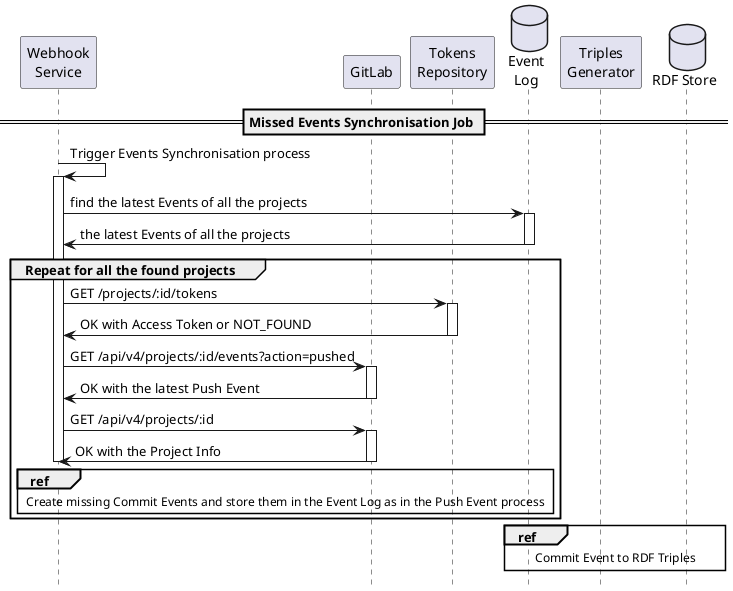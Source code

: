     @startuml
    hide footbox
    skinparam shadowing false

    participant "Webhook\nService" as Webhook
    participant GitLab
    participant "Tokens\nRepository" as Tokens
    database "Event\nLog" as Log
    participant "Triples\nGenerator" as Triples
    database "RDF Store" as Jena

    == Missed Events Synchronisation Job ==
    Webhook->Webhook: Trigger Events Synchronisation process
    activate Webhook
    Webhook->Log: find the latest Events of all the projects
    activate Log
    Log->Webhook: the latest Events of all the projects
    deactivate Log
    group Repeat for all the found projects
    Webhook->Tokens: GET /projects/:id/tokens
    activate Tokens
    Tokens->Webhook: OK with Access Token or NOT_FOUND
    deactivate Tokens
    Webhook->GitLab: GET /api/v4/projects/:id/events?action=pushed
    activate GitLab
    GitLab->Webhook: OK with the latest Push Event
    deactivate GitLab
    Webhook->GitLab: GET /api/v4/projects/:id
    activate GitLab
    GitLab->Webhook: OK with the Project Info
    deactivate GitLab
    ref over Webhook, Log: Create missing Commit Events and store them in the Event Log as in the Push Event process
    deactivate Webhook
    end
    ref over Log, Jena: Commit Event to RDF Triples

    @enduml
